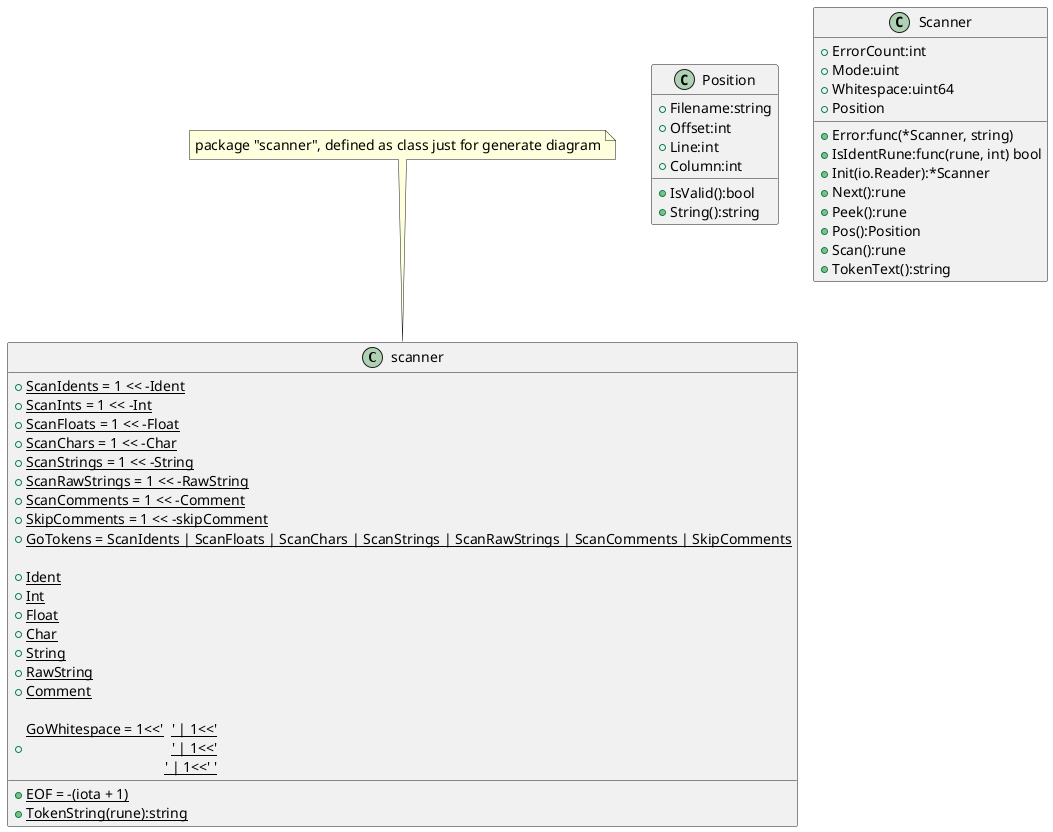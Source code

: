 @startuml
skinparam {
	defaultFontName Tohama
	defaultFontSize 14
}

class scanner {
	+{static} ScanIdents = 1 << -Ident
	+{static} ScanInts = 1 << -Int
	+{static} ScanFloats = 1 << -Float
	+{static} ScanChars = 1 << -Char
	+{static} ScanStrings = 1 << -String
	+{static} ScanRawStrings = 1 << -RawString
	+{static} ScanComments = 1 << -Comment
	+{static} SkipComments = 1 << -skipComment
	+{static} GoTokens = ScanIdents | ScanFloats | ScanChars | ScanStrings | ScanRawStrings | ScanComments | SkipComments

	+{static} EOF = -(iota + 1)
	+{static} Ident
	+{static} Int
	+{static} Float
	+{static} Char
	+{static} String
	+{static} RawString
	+{static} Comment

	+{static} GoWhitespace = 1<<'\t' | 1<<'\n' | 1<<'\r' | 1<<' '

	+{static} TokenString(rune):string
}

class Position {
	+Filename:string
	+Offset:int
	+Line:int
	+Column:int

	+IsValid():bool
	+String():string
}

class Scanner {
	+Error:func(*Scanner, string)
	+ErrorCount:int
	+Mode:uint
	+Whitespace:uint64
	+IsIdentRune:func(rune, int) bool
	+Position

	+Init(io.Reader):*Scanner
	+Next():rune
	+Peek():rune
	+Pos():Position
	+Scan():rune
	+TokenText():string
}

note top of scanner: package "scanner", defined as class just for generate diagram

@enduml
